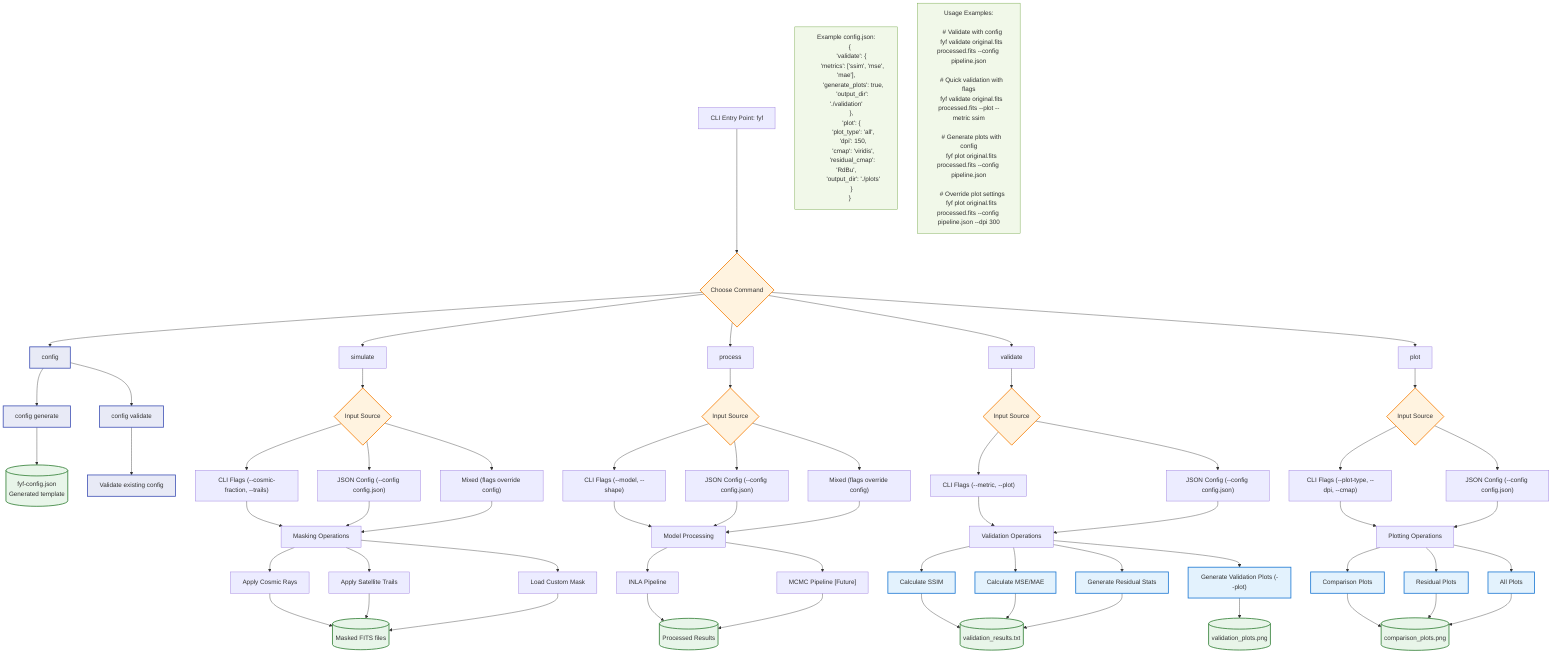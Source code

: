 flowchart TD
    A["CLI Entry Point: fyf"] --> B{Choose Command}
    
    %% Core Commands
    B --> C["simulate"]
    B --> D["process"] 
    B --> F["validate"]
    B --> G["plot"]
    B --> H["config"]
    
    %% Configuration System
    H --> H1["config generate"]
    H --> H2["config validate"]
    H1 --> CONFIG1[("fyf-config.json
    Generated template")]
    H2 --> CONFIG2["Validate existing config"]
    
    %% Simulate Command with Config Support
    C --> SC{Input Source}
    SC --> SC1["CLI Flags (--cosmic-fraction, --trails)"]
    SC --> SC2["JSON Config (--config config.json)"]
    SC --> SC3["Mixed (flags override config)"]
    SC1 --> SM["Masking Operations"]
    SC2 --> SM
    SC3 --> SM
    SM --> SM1["Apply Cosmic Rays"]
    SM --> SM2["Apply Satellite Trails"]
    SM --> SM3["Load Custom Mask"]
    SM1 --> M1[("Masked FITS files")]
    SM2 --> M1
    SM3 --> M1
    
    %% Process Command with Config Support
    D --> PC{Input Source}
    PC --> PC1["CLI Flags (--model, --shape)"]
    PC --> PC2["JSON Config (--config config.json)"]
    PC --> PC3["Mixed (flags override config)"]
    PC1 --> PM["Model Processing"]
    PC2 --> PM
    PC3 --> PM
    PM --> PM1["INLA Pipeline"]
    PM --> PM2["MCMC Pipeline [Future]"]
    PM1 --> S[("Processed Results")]
    PM2 --> S
    
    %% Validate Command
    F --> VC{Input Source}
    VC --> VC1["CLI Flags (--metric, --plot)"]
    VC --> VC2["JSON Config (--config config.json)"]
    VC1 --> VM["Validation Operations"]
    VC2 --> VM
    VM --> VM1["Calculate SSIM"]
    VM --> VM2["Calculate MSE/MAE"]
    VM --> VM3["Generate Residual Stats"]
    VM1 --> VR[("validation_results.txt")]
    VM2 --> VR
    VM3 --> VR
    VM --> VM4["Generate Validation Plots (--plot)"]
    VM4 --> VP[("validation_plots.png")]
    
    %% Plot Command
    G --> GC{Input Source}
    GC --> GC1["CLI Flags (--plot-type, --dpi, --cmap)"]
    GC --> GC2["JSON Config (--config config.json)"]
    GC1 --> GP["Plotting Operations"]
    GC2 --> GP
    GP --> GP1["Comparison Plots"]
    GP --> GP2["Residual Plots"]
    GP --> GP3["All Plots"]
    GP1 --> GPR[("comparison_plots.png")]
    GP2 --> GPR
    GP3 --> GPR
    
    %% JSON Config Examples
    JSON1["Example config.json:
    {
      'validate': {
        'metrics': ['ssim', 'mse', 'mae'],
        'generate_plots': true,
        'output_dir': './validation'
      },
      'plot': {
        'plot_type': 'all',
        'dpi': 150,
        'cmap': 'viridis',
        'residual_cmap': 'RdBu',
        'output_dir': './plots'
      }
    }"]
    
    %% Usage Examples
    USAGE["Usage Examples:
    
    # Validate with config
    fyf validate original.fits processed.fits --config pipeline.json
    
    # Quick validation with flags
    fyf validate original.fits processed.fits --plot --metric ssim
    
    # Generate plots with config
    fyf plot original.fits processed.fits --config pipeline.json
    
    # Override plot settings
    fyf plot original.fits processed.fits --config pipeline.json --dpi 300"]
    
    %% Styling
    classDef storage fill:#e8f5e9,stroke:#2e7d32,stroke-width:2px
    classDef decision fill:#fff3e0,stroke:#f57c00,stroke-width:2px
    classDef config fill:#e8eaf6,stroke:#3f51b5,stroke-width:2px
    classDef example fill:#f1f8e9,stroke:#689f38,stroke-width:1px
    classDef note fill:#e1f5fe,stroke:#0277bd,stroke-width:1px
    classDef process fill:#e3f2fd,stroke:#1976d2,stroke-width:2px
    
    class M1,S,CONFIG1,VR,VP,GPR storage
    class B,SC,PC,VC,GC decision
    class H,H1,H2,CONFIG2 config
    class JSON1,USAGE example
    class VM1,VM2,VM3,VM4,GP1,GP2,GP3 process